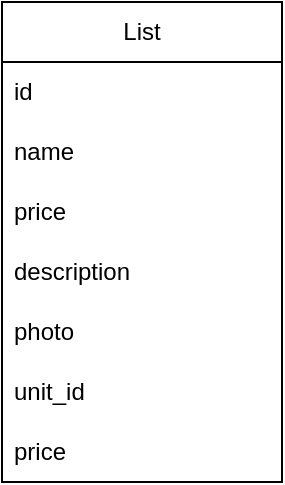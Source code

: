 <mxfile version="27.1.4">
  <diagram name="Страница — 1" id="v0rv_QBnAD14ooJ-64TW">
    <mxGraphModel dx="1982" dy="1079" grid="1" gridSize="10" guides="1" tooltips="1" connect="1" arrows="1" fold="1" page="1" pageScale="1" pageWidth="827" pageHeight="1169" math="0" shadow="0">
      <root>
        <mxCell id="0" />
        <mxCell id="1" parent="0" />
        <mxCell id="rAgRmEAfQx1f97ZkHu3M-1" value="List" style="swimlane;fontStyle=0;childLayout=stackLayout;horizontal=1;startSize=30;horizontalStack=0;resizeParent=1;resizeParentMax=0;resizeLast=0;collapsible=1;marginBottom=0;whiteSpace=wrap;html=1;" parent="1" vertex="1">
          <mxGeometry x="50" y="330" width="140" height="240" as="geometry" />
        </mxCell>
        <mxCell id="rAgRmEAfQx1f97ZkHu3M-2" value="id" style="text;strokeColor=none;fillColor=none;align=left;verticalAlign=middle;spacingLeft=4;spacingRight=4;overflow=hidden;points=[[0,0.5],[1,0.5]];portConstraint=eastwest;rotatable=0;whiteSpace=wrap;html=1;" parent="rAgRmEAfQx1f97ZkHu3M-1" vertex="1">
          <mxGeometry y="30" width="140" height="30" as="geometry" />
        </mxCell>
        <mxCell id="rAgRmEAfQx1f97ZkHu3M-3" value="name" style="text;strokeColor=none;fillColor=none;align=left;verticalAlign=middle;spacingLeft=4;spacingRight=4;overflow=hidden;points=[[0,0.5],[1,0.5]];portConstraint=eastwest;rotatable=0;whiteSpace=wrap;html=1;" parent="rAgRmEAfQx1f97ZkHu3M-1" vertex="1">
          <mxGeometry y="60" width="140" height="30" as="geometry" />
        </mxCell>
        <mxCell id="rAgRmEAfQx1f97ZkHu3M-4" value="price" style="text;strokeColor=none;fillColor=none;align=left;verticalAlign=middle;spacingLeft=4;spacingRight=4;overflow=hidden;points=[[0,0.5],[1,0.5]];portConstraint=eastwest;rotatable=0;whiteSpace=wrap;html=1;" parent="rAgRmEAfQx1f97ZkHu3M-1" vertex="1">
          <mxGeometry y="90" width="140" height="30" as="geometry" />
        </mxCell>
        <mxCell id="rAgRmEAfQx1f97ZkHu3M-6" value="description" style="text;strokeColor=none;fillColor=none;align=left;verticalAlign=middle;spacingLeft=4;spacingRight=4;overflow=hidden;points=[[0,0.5],[1,0.5]];portConstraint=eastwest;rotatable=0;whiteSpace=wrap;html=1;" parent="rAgRmEAfQx1f97ZkHu3M-1" vertex="1">
          <mxGeometry y="120" width="140" height="30" as="geometry" />
        </mxCell>
        <mxCell id="rAgRmEAfQx1f97ZkHu3M-7" value="photo" style="text;strokeColor=none;fillColor=none;align=left;verticalAlign=middle;spacingLeft=4;spacingRight=4;overflow=hidden;points=[[0,0.5],[1,0.5]];portConstraint=eastwest;rotatable=0;whiteSpace=wrap;html=1;" parent="rAgRmEAfQx1f97ZkHu3M-1" vertex="1">
          <mxGeometry y="150" width="140" height="30" as="geometry" />
        </mxCell>
        <mxCell id="rAgRmEAfQx1f97ZkHu3M-8" value="unit_id" style="text;strokeColor=none;fillColor=none;align=left;verticalAlign=middle;spacingLeft=4;spacingRight=4;overflow=hidden;points=[[0,0.5],[1,0.5]];portConstraint=eastwest;rotatable=0;whiteSpace=wrap;html=1;" parent="rAgRmEAfQx1f97ZkHu3M-1" vertex="1">
          <mxGeometry y="180" width="140" height="30" as="geometry" />
        </mxCell>
        <mxCell id="rAgRmEAfQx1f97ZkHu3M-9" value="price" style="text;strokeColor=none;fillColor=none;align=left;verticalAlign=middle;spacingLeft=4;spacingRight=4;overflow=hidden;points=[[0,0.5],[1,0.5]];portConstraint=eastwest;rotatable=0;whiteSpace=wrap;html=1;" parent="rAgRmEAfQx1f97ZkHu3M-1" vertex="1">
          <mxGeometry y="210" width="140" height="30" as="geometry" />
        </mxCell>
      </root>
    </mxGraphModel>
  </diagram>
</mxfile>
